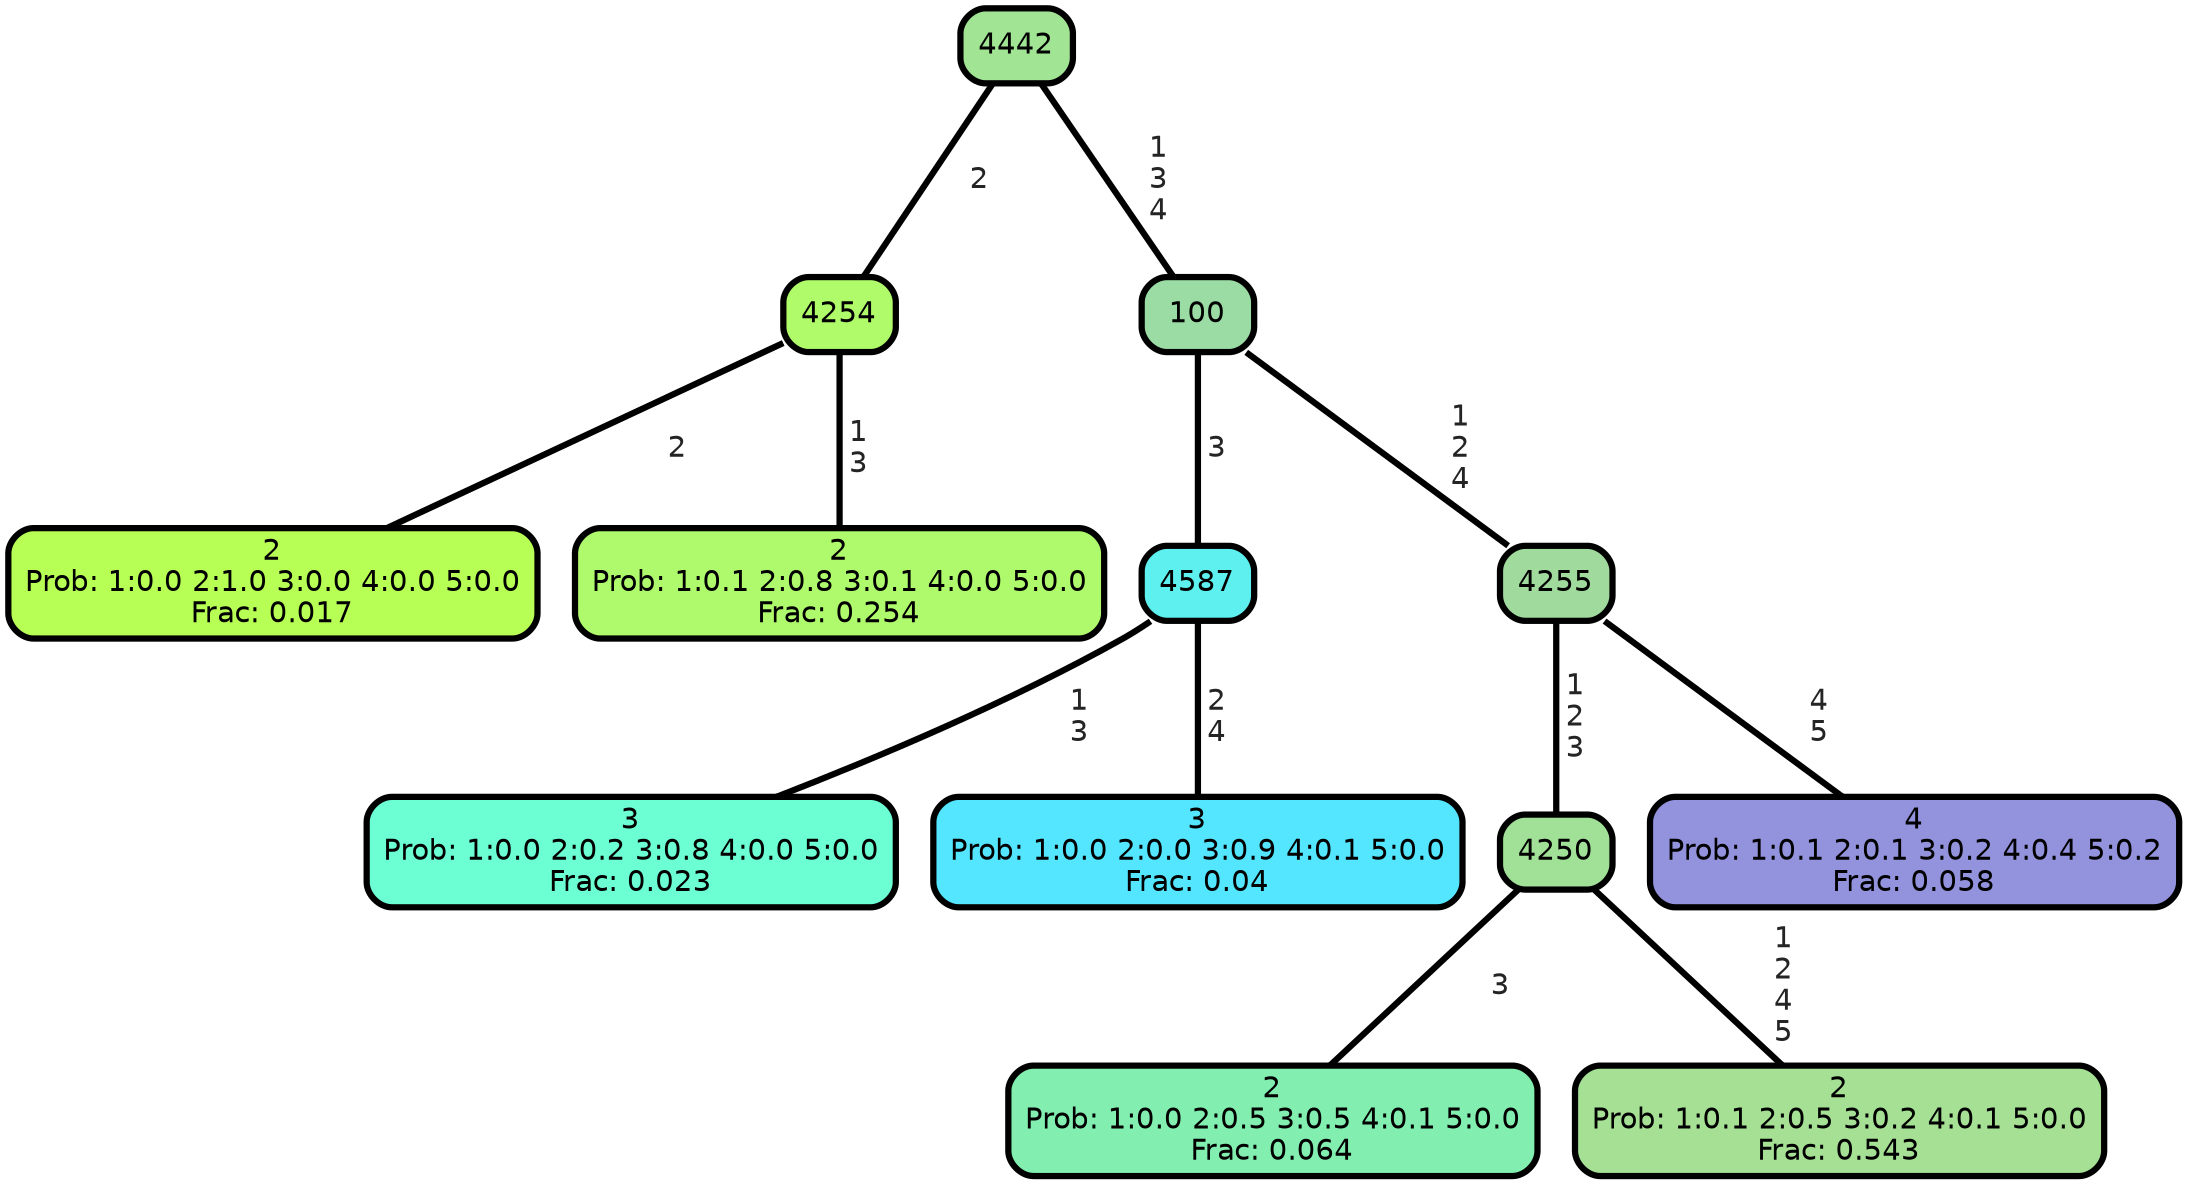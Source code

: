 graph Tree {
node [shape=box, style="filled, rounded",color="black",penwidth="3",fontcolor="black",                 fontname=helvetica] ;
graph [ranksep="0 equally", splines=straight,                 bgcolor=transparent, dpi=200] ;
edge [fontname=helvetica, fontweight=bold,fontcolor=grey14,color=black] ;
0 [label="2
Prob: 1:0.0 2:1.0 3:0.0 4:0.0 5:0.0
Frac: 0.017", fillcolor="#b8ff55"] ;
1 [label="4254", fillcolor="#affb6a"] ;
2 [label="2
Prob: 1:0.1 2:0.8 3:0.1 4:0.0 5:0.0
Frac: 0.254", fillcolor="#affa6c"] ;
3 [label="4442", fillcolor="#a0e494"] ;
4 [label="3
Prob: 1:0.0 2:0.2 3:0.8 4:0.0 5:0.0
Frac: 0.023", fillcolor="#6dffd4"] ;
5 [label="4587", fillcolor="#5eefef"] ;
6 [label="3
Prob: 1:0.0 2:0.0 3:0.9 4:0.1 5:0.0
Frac: 0.04", fillcolor="#55e6ff"] ;
7 [label="100", fillcolor="#9adca4"] ;
8 [label="2
Prob: 1:0.0 2:0.5 3:0.5 4:0.1 5:0.0
Frac: 0.064", fillcolor="#82efb1"] ;
9 [label="4250", fillcolor="#a1e197"] ;
10 [label="2
Prob: 1:0.1 2:0.5 3:0.2 4:0.1 5:0.0
Frac: 0.543", fillcolor="#a5e094"] ;
11 [label="4255", fillcolor="#a0da9d"] ;
12 [label="4
Prob: 1:0.1 2:0.1 3:0.2 4:0.4 5:0.2
Frac: 0.058", fillcolor="#9392dd"] ;
1 -- 0 [label=" 2",penwidth=3] ;
1 -- 2 [label=" 1\n 3",penwidth=3] ;
3 -- 1 [label=" 2",penwidth=3] ;
3 -- 7 [label=" 1\n 3\n 4",penwidth=3] ;
5 -- 4 [label=" 1\n 3",penwidth=3] ;
5 -- 6 [label=" 2\n 4",penwidth=3] ;
7 -- 5 [label=" 3",penwidth=3] ;
7 -- 11 [label=" 1\n 2\n 4",penwidth=3] ;
9 -- 8 [label=" 3",penwidth=3] ;
9 -- 10 [label=" 1\n 2\n 4\n 5",penwidth=3] ;
11 -- 9 [label=" 1\n 2\n 3",penwidth=3] ;
11 -- 12 [label=" 4\n 5",penwidth=3] ;
{rank = same;}}
